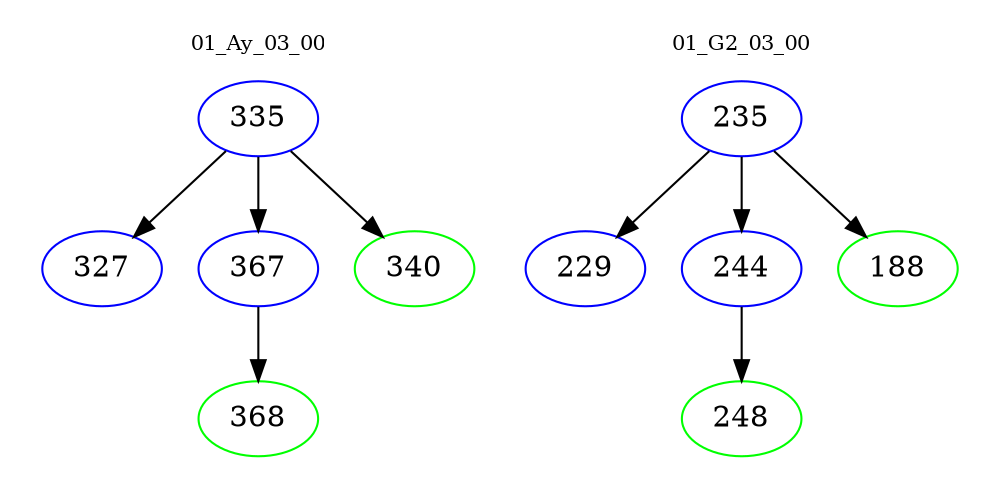 digraph{
subgraph cluster_0 {
color = white
label = "01_Ay_03_00";
fontsize=10;
T0_335 [label="335", color="blue"]
T0_335 -> T0_327 [color="black"]
T0_327 [label="327", color="blue"]
T0_335 -> T0_367 [color="black"]
T0_367 [label="367", color="blue"]
T0_367 -> T0_368 [color="black"]
T0_368 [label="368", color="green"]
T0_335 -> T0_340 [color="black"]
T0_340 [label="340", color="green"]
}
subgraph cluster_1 {
color = white
label = "01_G2_03_00";
fontsize=10;
T1_235 [label="235", color="blue"]
T1_235 -> T1_229 [color="black"]
T1_229 [label="229", color="blue"]
T1_235 -> T1_244 [color="black"]
T1_244 [label="244", color="blue"]
T1_244 -> T1_248 [color="black"]
T1_248 [label="248", color="green"]
T1_235 -> T1_188 [color="black"]
T1_188 [label="188", color="green"]
}
}
